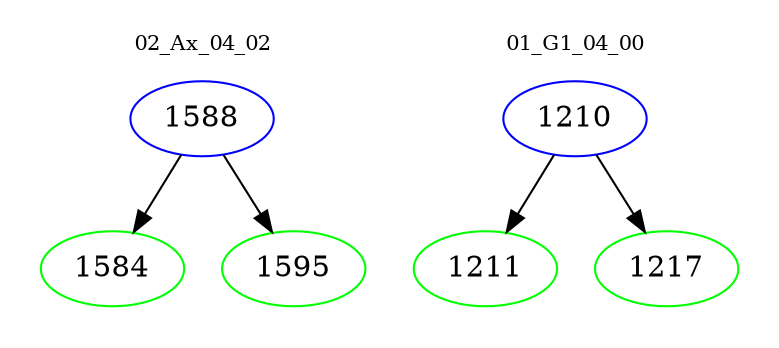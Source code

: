 digraph{
subgraph cluster_0 {
color = white
label = "02_Ax_04_02";
fontsize=10;
T0_1588 [label="1588", color="blue"]
T0_1588 -> T0_1584 [color="black"]
T0_1584 [label="1584", color="green"]
T0_1588 -> T0_1595 [color="black"]
T0_1595 [label="1595", color="green"]
}
subgraph cluster_1 {
color = white
label = "01_G1_04_00";
fontsize=10;
T1_1210 [label="1210", color="blue"]
T1_1210 -> T1_1211 [color="black"]
T1_1211 [label="1211", color="green"]
T1_1210 -> T1_1217 [color="black"]
T1_1217 [label="1217", color="green"]
}
}
